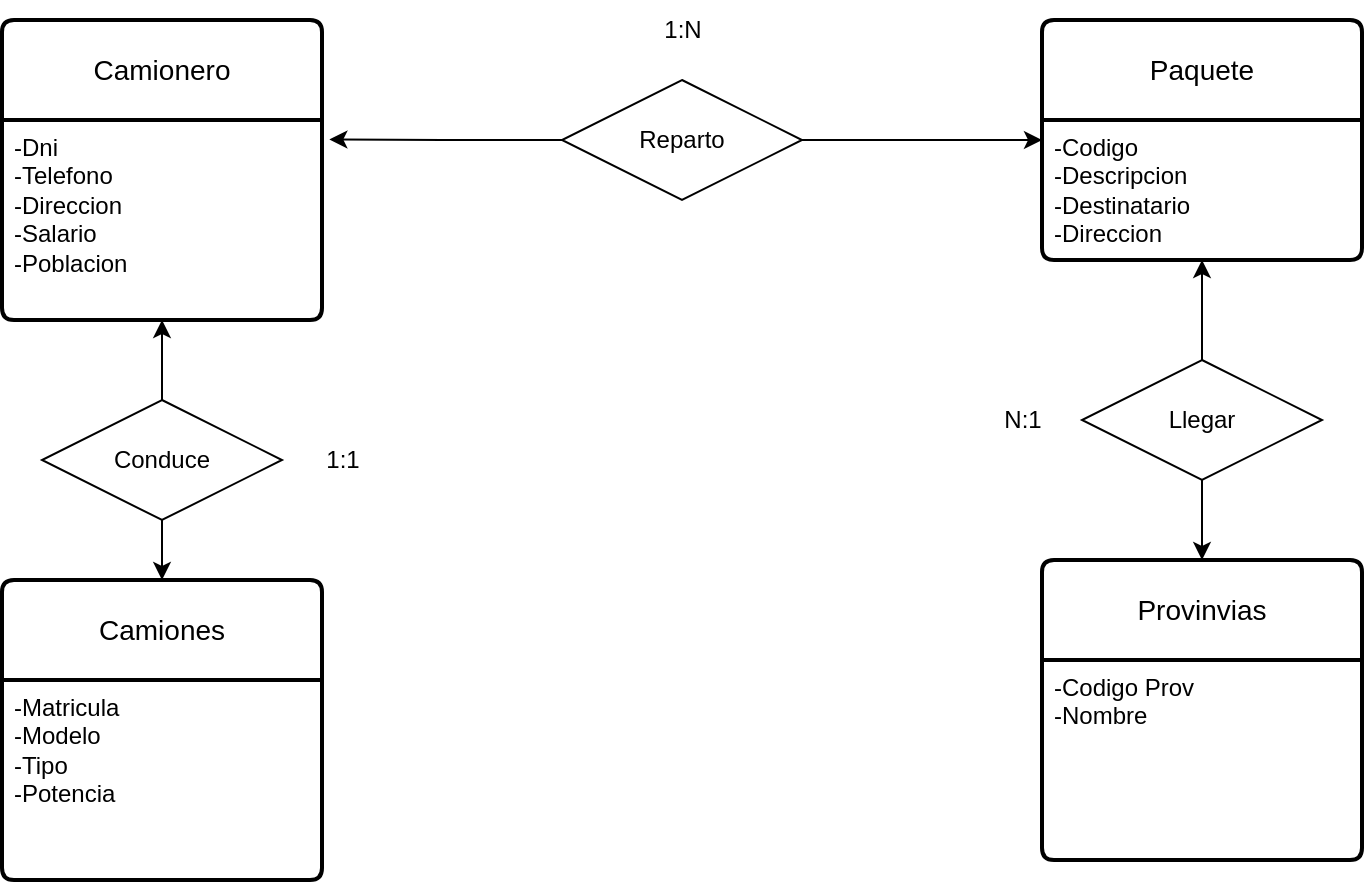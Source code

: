 <mxfile version="23.1.6" type="github">
  <diagram id="R2lEEEUBdFMjLlhIrx00" name="Page-1">
    <mxGraphModel dx="1180" dy="745" grid="1" gridSize="10" guides="1" tooltips="1" connect="1" arrows="1" fold="1" page="1" pageScale="1" pageWidth="850" pageHeight="1100" math="0" shadow="0" extFonts="Permanent Marker^https://fonts.googleapis.com/css?family=Permanent+Marker">
      <root>
        <mxCell id="0" />
        <mxCell id="1" parent="0" />
        <mxCell id="ea2-QwAd20WV913V5bqc-1" value="Camionero" style="swimlane;childLayout=stackLayout;horizontal=1;startSize=50;horizontalStack=0;rounded=1;fontSize=14;fontStyle=0;strokeWidth=2;resizeParent=0;resizeLast=1;shadow=0;dashed=0;align=center;arcSize=4;whiteSpace=wrap;html=1;" vertex="1" parent="1">
          <mxGeometry x="80" y="240" width="160" height="150" as="geometry" />
        </mxCell>
        <mxCell id="ea2-QwAd20WV913V5bqc-2" value="-Dni&lt;br&gt;-Telefono&lt;br&gt;-Direccion&lt;br&gt;-Salario&lt;br&gt;-Poblacion" style="align=left;strokeColor=none;fillColor=none;spacingLeft=4;fontSize=12;verticalAlign=top;resizable=0;rotatable=0;part=1;html=1;" vertex="1" parent="ea2-QwAd20WV913V5bqc-1">
          <mxGeometry y="50" width="160" height="100" as="geometry" />
        </mxCell>
        <mxCell id="ea2-QwAd20WV913V5bqc-3" value="Paquete" style="swimlane;childLayout=stackLayout;horizontal=1;startSize=50;horizontalStack=0;rounded=1;fontSize=14;fontStyle=0;strokeWidth=2;resizeParent=0;resizeLast=1;shadow=0;dashed=0;align=center;arcSize=4;whiteSpace=wrap;html=1;" vertex="1" parent="1">
          <mxGeometry x="600" y="240" width="160" height="120" as="geometry" />
        </mxCell>
        <mxCell id="ea2-QwAd20WV913V5bqc-4" value="-Codigo&lt;br&gt;-Descripcion&lt;br&gt;-Destinatario&lt;br&gt;-Direccion" style="align=left;strokeColor=none;fillColor=none;spacingLeft=4;fontSize=12;verticalAlign=top;resizable=0;rotatable=0;part=1;html=1;" vertex="1" parent="ea2-QwAd20WV913V5bqc-3">
          <mxGeometry y="50" width="160" height="70" as="geometry" />
        </mxCell>
        <mxCell id="ea2-QwAd20WV913V5bqc-22" style="edgeStyle=orthogonalEdgeStyle;rounded=0;orthogonalLoop=1;jettySize=auto;html=1;exitX=1;exitY=0.5;exitDx=0;exitDy=0;entryX=0;entryY=0.5;entryDx=0;entryDy=0;" edge="1" parent="1" source="ea2-QwAd20WV913V5bqc-5" target="ea2-QwAd20WV913V5bqc-3">
          <mxGeometry relative="1" as="geometry" />
        </mxCell>
        <mxCell id="ea2-QwAd20WV913V5bqc-5" value="Reparto" style="shape=rhombus;perimeter=rhombusPerimeter;whiteSpace=wrap;html=1;align=center;" vertex="1" parent="1">
          <mxGeometry x="360" y="270" width="120" height="60" as="geometry" />
        </mxCell>
        <mxCell id="ea2-QwAd20WV913V5bqc-15" value="Provinvias" style="swimlane;childLayout=stackLayout;horizontal=1;startSize=50;horizontalStack=0;rounded=1;fontSize=14;fontStyle=0;strokeWidth=2;resizeParent=0;resizeLast=1;shadow=0;dashed=0;align=center;arcSize=4;whiteSpace=wrap;html=1;" vertex="1" parent="1">
          <mxGeometry x="600" y="510" width="160" height="150" as="geometry" />
        </mxCell>
        <mxCell id="ea2-QwAd20WV913V5bqc-16" value="-Codigo Prov&lt;br&gt;-Nombre" style="align=left;strokeColor=none;fillColor=none;spacingLeft=4;fontSize=12;verticalAlign=top;resizable=0;rotatable=0;part=1;html=1;" vertex="1" parent="ea2-QwAd20WV913V5bqc-15">
          <mxGeometry y="50" width="160" height="100" as="geometry" />
        </mxCell>
        <mxCell id="ea2-QwAd20WV913V5bqc-17" value="Camiones" style="swimlane;childLayout=stackLayout;horizontal=1;startSize=50;horizontalStack=0;rounded=1;fontSize=14;fontStyle=0;strokeWidth=2;resizeParent=0;resizeLast=1;shadow=0;dashed=0;align=center;arcSize=4;whiteSpace=wrap;html=1;" vertex="1" parent="1">
          <mxGeometry x="80" y="520" width="160" height="150" as="geometry" />
        </mxCell>
        <mxCell id="ea2-QwAd20WV913V5bqc-18" value="-Matricula&lt;br&gt;-Modelo&lt;br&gt;-Tipo&lt;br&gt;-Potencia" style="align=left;strokeColor=none;fillColor=none;spacingLeft=4;fontSize=12;verticalAlign=top;resizable=0;rotatable=0;part=1;html=1;" vertex="1" parent="ea2-QwAd20WV913V5bqc-17">
          <mxGeometry y="50" width="160" height="100" as="geometry" />
        </mxCell>
        <mxCell id="ea2-QwAd20WV913V5bqc-20" style="edgeStyle=orthogonalEdgeStyle;rounded=0;orthogonalLoop=1;jettySize=auto;html=1;exitX=0.5;exitY=0;exitDx=0;exitDy=0;entryX=0.5;entryY=1;entryDx=0;entryDy=0;" edge="1" parent="1" source="ea2-QwAd20WV913V5bqc-19" target="ea2-QwAd20WV913V5bqc-4">
          <mxGeometry relative="1" as="geometry" />
        </mxCell>
        <mxCell id="ea2-QwAd20WV913V5bqc-21" style="edgeStyle=orthogonalEdgeStyle;rounded=0;orthogonalLoop=1;jettySize=auto;html=1;exitX=0.5;exitY=1;exitDx=0;exitDy=0;entryX=0.5;entryY=0;entryDx=0;entryDy=0;" edge="1" parent="1" source="ea2-QwAd20WV913V5bqc-19" target="ea2-QwAd20WV913V5bqc-15">
          <mxGeometry relative="1" as="geometry" />
        </mxCell>
        <mxCell id="ea2-QwAd20WV913V5bqc-19" value="Llegar" style="shape=rhombus;perimeter=rhombusPerimeter;whiteSpace=wrap;html=1;align=center;" vertex="1" parent="1">
          <mxGeometry x="620" y="410" width="120" height="60" as="geometry" />
        </mxCell>
        <mxCell id="ea2-QwAd20WV913V5bqc-24" style="edgeStyle=orthogonalEdgeStyle;rounded=0;orthogonalLoop=1;jettySize=auto;html=1;exitX=0;exitY=0.5;exitDx=0;exitDy=0;entryX=1.023;entryY=0.097;entryDx=0;entryDy=0;entryPerimeter=0;" edge="1" parent="1" source="ea2-QwAd20WV913V5bqc-5" target="ea2-QwAd20WV913V5bqc-2">
          <mxGeometry relative="1" as="geometry" />
        </mxCell>
        <mxCell id="ea2-QwAd20WV913V5bqc-26" style="edgeStyle=orthogonalEdgeStyle;rounded=0;orthogonalLoop=1;jettySize=auto;html=1;exitX=0.5;exitY=0;exitDx=0;exitDy=0;entryX=0.5;entryY=1;entryDx=0;entryDy=0;" edge="1" parent="1" source="ea2-QwAd20WV913V5bqc-25" target="ea2-QwAd20WV913V5bqc-2">
          <mxGeometry relative="1" as="geometry" />
        </mxCell>
        <mxCell id="ea2-QwAd20WV913V5bqc-27" style="edgeStyle=orthogonalEdgeStyle;rounded=0;orthogonalLoop=1;jettySize=auto;html=1;exitX=0.5;exitY=1;exitDx=0;exitDy=0;entryX=0.5;entryY=0;entryDx=0;entryDy=0;" edge="1" parent="1" source="ea2-QwAd20WV913V5bqc-25" target="ea2-QwAd20WV913V5bqc-17">
          <mxGeometry relative="1" as="geometry" />
        </mxCell>
        <mxCell id="ea2-QwAd20WV913V5bqc-25" value="Conduce" style="shape=rhombus;perimeter=rhombusPerimeter;whiteSpace=wrap;html=1;align=center;" vertex="1" parent="1">
          <mxGeometry x="100" y="430" width="120" height="60" as="geometry" />
        </mxCell>
        <mxCell id="ea2-QwAd20WV913V5bqc-31" value="1:N" style="text;html=1;align=center;verticalAlign=middle;resizable=0;points=[];autosize=1;strokeColor=none;fillColor=none;" vertex="1" parent="1">
          <mxGeometry x="400" y="230" width="40" height="30" as="geometry" />
        </mxCell>
        <mxCell id="ea2-QwAd20WV913V5bqc-32" value="1:1" style="text;html=1;align=center;verticalAlign=middle;resizable=0;points=[];autosize=1;strokeColor=none;fillColor=none;" vertex="1" parent="1">
          <mxGeometry x="230" y="445" width="40" height="30" as="geometry" />
        </mxCell>
        <mxCell id="ea2-QwAd20WV913V5bqc-33" value="N:1" style="text;html=1;align=center;verticalAlign=middle;resizable=0;points=[];autosize=1;strokeColor=none;fillColor=none;" vertex="1" parent="1">
          <mxGeometry x="570" y="425" width="40" height="30" as="geometry" />
        </mxCell>
      </root>
    </mxGraphModel>
  </diagram>
</mxfile>
